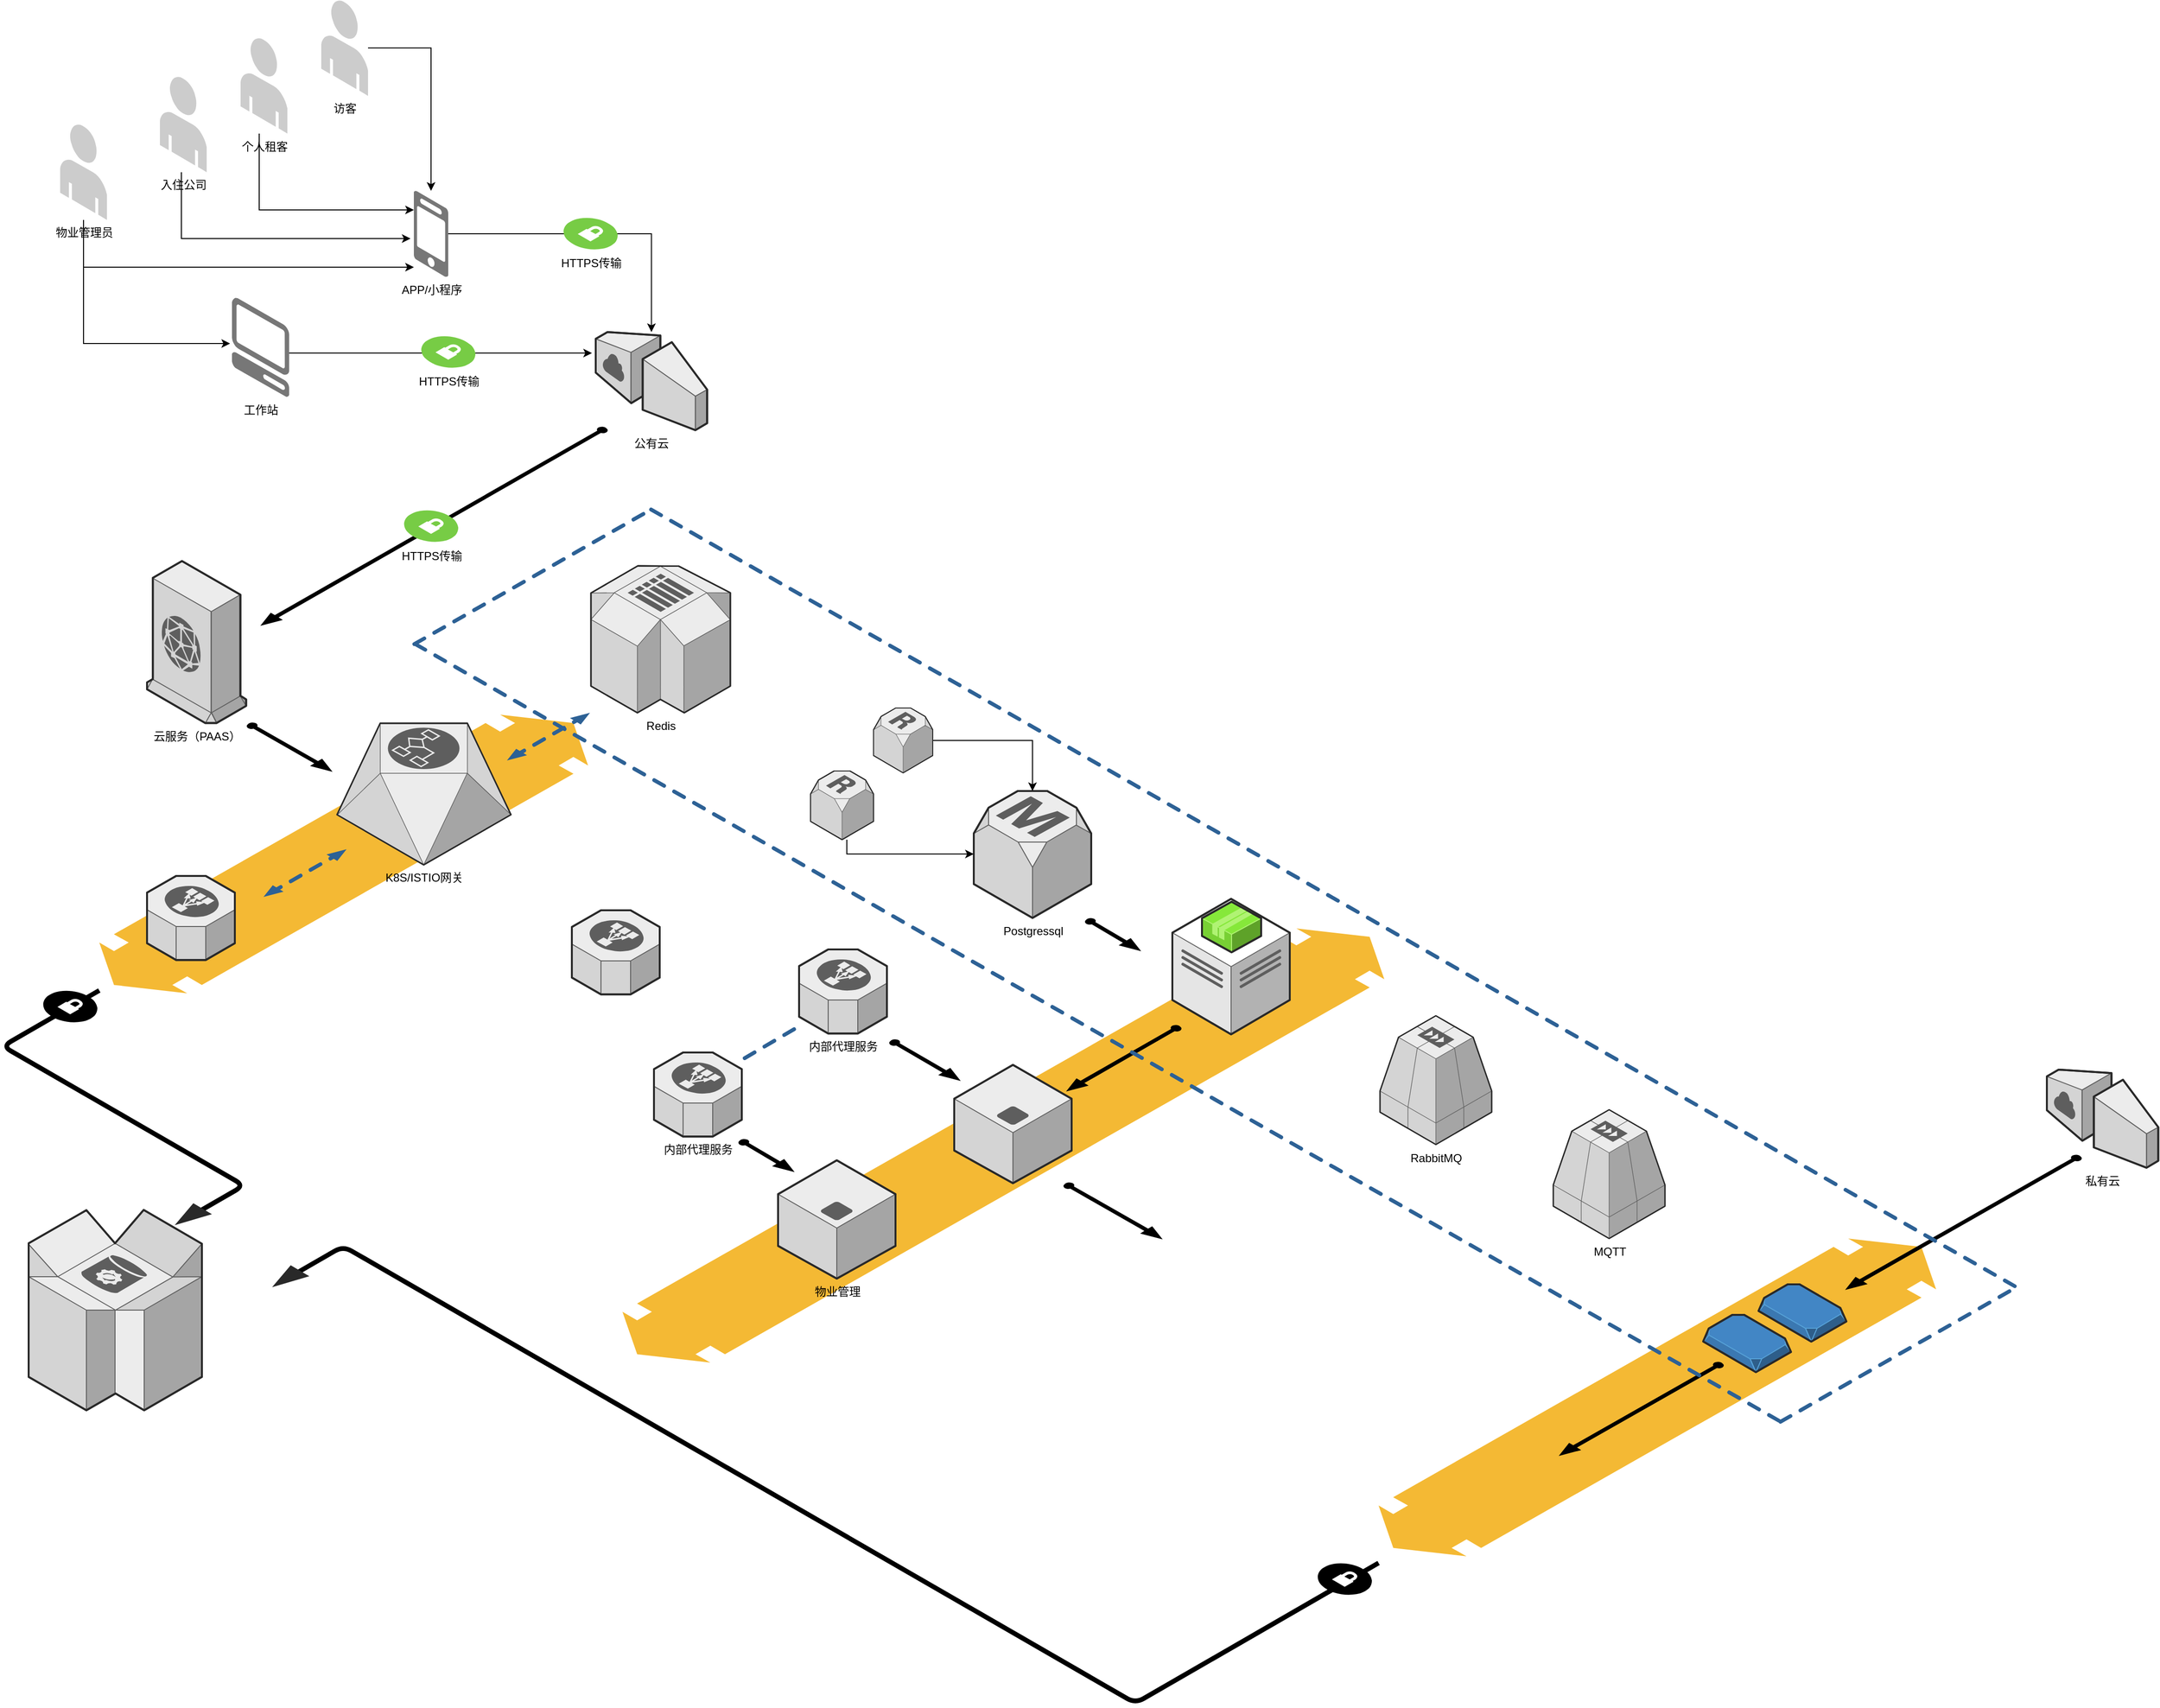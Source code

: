 <mxfile version="10.8.0" type="github"><diagram name="Page-1" id="aaaa8250-4180-3840-79b5-4cada1eebb92"><mxGraphModel dx="1471" dy="643" grid="1" gridSize="10" guides="1" tooltips="1" connect="1" arrows="1" fold="1" page="1" pageScale="1" pageWidth="850" pageHeight="1100" background="#ffffff" math="0" shadow="0"><root><mxCell id="0"/><mxCell id="1" parent="0"/><mxCell id="d5ac148becb70bc-7" value="" style="verticalLabelPosition=bottom;html=1;verticalAlign=top;strokeWidth=1;dashed=0;shape=mxgraph.aws3d.flatDoubleEdge;fillColor=#000000;aspect=fixed;rounded=1;shadow=0;comic=0;fontFamily=Verdana;fontSize=12;fontColor=#000000;flipV=1;" parent="1" vertex="1"><mxGeometry x="1602" y="1328" width="584" height="333" as="geometry"/></mxCell><mxCell id="1a8abee3a6cfdf20-38" value="" style="verticalLabelPosition=bottom;html=1;verticalAlign=top;strokeWidth=1;dashed=0;shape=mxgraph.aws3d.flatDoubleEdge;fillColor=#000000;aspect=fixed;rounded=1;shadow=0;comic=0;fontFamily=Verdana;fontSize=12;fontColor=#000000;flipV=1;" parent="1" vertex="1"><mxGeometry x="810" y="1003" width="798" height="455" as="geometry"/></mxCell><mxCell id="1a8abee3a6cfdf20-28" value="" style="verticalLabelPosition=bottom;html=1;verticalAlign=top;strokeWidth=1;dashed=0;shape=mxgraph.aws3d.flatDoubleEdge;fillColor=#000000;aspect=fixed;rounded=1;shadow=0;comic=0;fontFamily=Verdana;fontSize=12;fontColor=#000000;flipV=1;" parent="1" vertex="1"><mxGeometry x="262" y="779" width="512" height="292" as="geometry"/></mxCell><mxCell id="1a8abee3a6cfdf20-3" value="" style="edgeStyle=isometricEdgeStyle;endArrow=none;html=1;labelBackgroundColor=none;strokeColor=#000000;strokeWidth=5;fontFamily=Verdana;fontSize=12;fontColor=#000000;" parent="1" edge="1"><mxGeometry width="50" height="100" relative="1" as="geometry"><mxPoint x="352" y="1308" as="sourcePoint"/><mxPoint x="262" y="1068" as="targetPoint"/><Array as="points"><mxPoint x="302" y="1208"/></Array></mxGeometry></mxCell><mxCell id="1a8abee3a6cfdf20-4" value="" style="verticalLabelPosition=bottom;html=1;verticalAlign=top;strokeWidth=1;dashed=0;shape=mxgraph.aws3d.dynamoDb;fillColor=#ECECEC;strokeColor=#5E5E5E;aspect=fixed;rounded=1;shadow=0;comic=0;fontSize=12;fontColor=#000000;" parent="1" vertex="1"><mxGeometry x="188" y="1298" width="181.5" height="210" as="geometry"/></mxCell><mxCell id="1a8abee3a6cfdf20-6" value="" style="verticalLabelPosition=bottom;html=1;verticalAlign=top;strokeWidth=1;dashed=0;shape=mxgraph.aws3d.elasticLoadBalancing;fillColor=#ECECEC;strokeColor=#5E5E5E;aspect=fixed;rounded=1;shadow=0;comic=0;fontSize=12;fontColor=#000000;" parent="1" vertex="1"><mxGeometry x="312" y="948" width="92" height="88.17" as="geometry"/></mxCell><mxCell id="1a8abee3a6cfdf20-7" value="K8S/ISTIO网关&lt;br&gt;" style="verticalLabelPosition=bottom;html=1;verticalAlign=top;strokeWidth=1;dashed=0;shape=mxgraph.aws3d.workflowService;fillColor=#ECECEC;strokeColor=#5E5E5E;aspect=fixed;rounded=1;shadow=0;comic=0;fontSize=12;fontColor=#000000;" parent="1" vertex="1"><mxGeometry x="511" y="788" width="182.2" height="148.4" as="geometry"/></mxCell><mxCell id="1a8abee3a6cfdf20-8" value="云服务（PAAS）" style="verticalLabelPosition=bottom;html=1;verticalAlign=top;strokeWidth=1;dashed=0;shape=mxgraph.aws3d.cloudfront;fillColor=#ECECEC;strokeColor=#5E5E5E;aspect=fixed;rounded=1;shadow=0;comic=0;fontSize=12;fontColor=#000000;" parent="1" vertex="1"><mxGeometry x="312" y="618" width="103.8" height="169.8" as="geometry"/></mxCell><mxCell id="1a8abee3a6cfdf20-9" value="公有云" style="verticalLabelPosition=bottom;html=1;verticalAlign=top;strokeWidth=1;dashed=0;shape=mxgraph.aws3d.internetGateway;fillColor=#ECECEC;strokeColor=#5E5E5E;aspect=fixed;rounded=1;shadow=0;comic=0;fontSize=12;fontColor=#000000;flipH=1;flipV=0;" parent="1" vertex="1"><mxGeometry x="782" y="378" width="116.7" height="102.8" as="geometry"/></mxCell><mxCell id="1a8abee3a6cfdf20-11" value="私有云" style="verticalLabelPosition=bottom;html=1;verticalAlign=top;strokeWidth=1;dashed=0;shape=mxgraph.aws3d.internetGateway;fillColor=#ECECEC;strokeColor=#5E5E5E;aspect=fixed;rounded=1;shadow=0;comic=0;fontSize=12;fontColor=#000000;flipH=1;flipV=0;" parent="1" vertex="1"><mxGeometry x="2302" y="1151" width="116.7" height="102.8" as="geometry"/></mxCell><mxCell id="1a8abee3a6cfdf20-13" value="Redis" style="verticalLabelPosition=bottom;html=1;verticalAlign=top;strokeWidth=1;dashed=0;shape=mxgraph.aws3d.simpleDb2;fillColor=#ECECEC;strokeColor=#5E5E5E;aspect=fixed;rounded=1;shadow=0;comic=0;fontSize=12;fontColor=#000000;" parent="1" vertex="1"><mxGeometry x="777" y="623" width="146" height="154" as="geometry"/></mxCell><mxCell id="1a8abee3a6cfdf20-14" value="" style="verticalLabelPosition=bottom;html=1;verticalAlign=top;strokeWidth=1;dashed=0;shape=mxgraph.aws3d.snapshot;fillColor=#4286c5;strokeColor=#57A2D8;aspect=fixed;rounded=1;shadow=0;comic=0;fontSize=12;fontColor=#000000;" parent="1" vertex="1"><mxGeometry x="2000" y="1376" width="92" height="60" as="geometry"/></mxCell><mxCell id="1a8abee3a6cfdf20-15" value="物业管理" style="verticalLabelPosition=bottom;html=1;verticalAlign=top;strokeWidth=1;dashed=0;shape=mxgraph.aws3d.application_server;fillColor=#ECECEC;strokeColor=#5E5E5E;aspect=fixed;rounded=1;shadow=0;comic=0;fontSize=12;fontColor=#000000;" parent="1" vertex="1"><mxGeometry x="973" y="1246" width="123" height="124" as="geometry"/></mxCell><mxCell id="1a8abee3a6cfdf20-17" value="" style="verticalLabelPosition=bottom;html=1;verticalAlign=top;strokeWidth=1;dashed=0;shape=mxgraph.aws3d.application_server;fillColor=#ECECEC;strokeColor=#5E5E5E;aspect=fixed;rounded=1;shadow=0;comic=0;fontSize=12;fontColor=#000000;" parent="1" vertex="1"><mxGeometry x="1157.5" y="1146" width="123" height="124" as="geometry"/></mxCell><mxCell id="1a8abee3a6cfdf20-22" value="" style="verticalLabelPosition=bottom;html=1;verticalAlign=top;strokeWidth=1;dashed=0;shape=mxgraph.aws3d.dataCenter;fillColor=#ffffff;strokeColor=#5E5E5E;aspect=fixed;rounded=1;shadow=0;comic=0;fontSize=12;fontColor=#000000;" parent="1" vertex="1"><mxGeometry x="1386" y="972" width="123" height="142" as="geometry"/></mxCell><mxCell id="1a8abee3a6cfdf20-23" value="" style="verticalLabelPosition=bottom;html=1;verticalAlign=top;strokeWidth=1;dashed=0;shape=mxgraph.aws3d.application2;fillColor=#86E83A;strokeColor=#B0F373;aspect=fixed;rounded=1;shadow=0;comic=0;fontSize=12;fontColor=#000000;" parent="1" vertex="1"><mxGeometry x="1417" y="975" width="62" height="53" as="geometry"/></mxCell><mxCell id="1a8abee3a6cfdf20-25" value="" style="verticalLabelPosition=bottom;html=1;verticalAlign=top;strokeWidth=1;dashed=0;shape=mxgraph.aws3d.arrowhead;aspect=fixed;rounded=1;shadow=0;comic=0;fillColor=none;fontFamily=Verdana;fontSize=12;fontColor=#000000;flipV=1;" parent="1" vertex="1"><mxGeometry x="341" y="1291" width="39" height="23" as="geometry"/></mxCell><mxCell id="1a8abee3a6cfdf20-1" value="" style="verticalLabelPosition=bottom;html=1;verticalAlign=top;strokeWidth=1;dashed=0;shape=mxgraph.aws3d.secureConnection;fillColor=#000000;strokeColor=#ffffff;aspect=fixed;rounded=1;shadow=0;comic=0;fontSize=12;fontColor=#000000;" parent="1" vertex="1"><mxGeometry x="203" y="1068" width="57.0" height="34" as="geometry"/></mxCell><mxCell id="1a8abee3a6cfdf20-29" value="" style="verticalLabelPosition=bottom;html=1;verticalAlign=top;strokeWidth=1;dashed=0;shape=mxgraph.aws3d.dashedEdgeDouble;fillColor=#000000;aspect=fixed;rounded=1;shadow=0;comic=0;fontFamily=Verdana;fontSize=12;fontColor=#000000;flipV=1;" parent="1" vertex="1"><mxGeometry x="434" y="920" width="87" height="50" as="geometry"/></mxCell><mxCell id="1a8abee3a6cfdf20-30" value="" style="verticalLabelPosition=bottom;html=1;verticalAlign=top;strokeWidth=1;dashed=0;shape=mxgraph.aws3d.dashedEdgeDouble;fillColor=#000000;aspect=fixed;rounded=1;shadow=0;comic=0;fontFamily=Verdana;fontSize=12;fontColor=#000000;flipV=1;" parent="1" vertex="1"><mxGeometry x="689" y="777" width="87" height="50" as="geometry"/></mxCell><mxCell id="1a8abee3a6cfdf20-33" value="" style="verticalLabelPosition=bottom;html=1;verticalAlign=top;strokeWidth=1;dashed=0;shape=mxgraph.aws3d.arrowSE;fillColor=#000000;aspect=fixed;rounded=1;shadow=0;comic=0;fontFamily=Verdana;fontSize=12;fontColor=#000000;" parent="1" vertex="1"><mxGeometry x="417" y="788" width="88" height="50" as="geometry"/></mxCell><mxCell id="1a8abee3a6cfdf20-34" value="" style="verticalLabelPosition=bottom;html=1;verticalAlign=top;strokeWidth=1;dashed=0;shape=mxgraph.aws3d.arrowSW;fillColor=#000000;aspect=fixed;rounded=1;shadow=0;comic=0;fontFamily=Verdana;fontSize=12;fontColor=#000000;" parent="1" vertex="1"><mxGeometry x="432" y="478" width="362" height="207" as="geometry"/></mxCell><mxCell id="1a8abee3a6cfdf20-35" value="" style="verticalLabelPosition=bottom;html=1;verticalAlign=top;strokeWidth=1;dashed=0;shape=mxgraph.aws3d.arrowSE;fillColor=#000000;aspect=fixed;rounded=1;shadow=0;comic=0;fontFamily=Verdana;fontSize=12;fontColor=#000000;" parent="1" vertex="1"><mxGeometry x="1295" y="993" width="57" height="33" as="geometry"/></mxCell><mxCell id="1a8abee3a6cfdf20-37" value="" style="verticalLabelPosition=bottom;html=1;verticalAlign=top;strokeWidth=1;dashed=0;shape=mxgraph.aws3d.arrowSW;fillColor=#000000;aspect=fixed;rounded=1;shadow=0;comic=0;fontFamily=Verdana;fontSize=12;fontColor=#000000;" parent="1" vertex="1"><mxGeometry x="1276" y="1105" width="119" height="68" as="geometry"/></mxCell><mxCell id="1a8abee3a6cfdf20-39" value="" style="verticalLabelPosition=bottom;html=1;verticalAlign=top;strokeWidth=1;dashed=0;shape=mxgraph.aws3d.arrowSE;fillColor=#000000;aspect=fixed;rounded=1;shadow=0;comic=0;fontFamily=Verdana;fontSize=12;fontColor=#000000;" parent="1" vertex="1"><mxGeometry x="1272.5" y="1270" width="102" height="58" as="geometry"/></mxCell><mxCell id="d5ac148becb70bc-2" value="" style="verticalLabelPosition=bottom;html=1;verticalAlign=top;strokeWidth=1;dashed=0;shape=mxgraph.aws3d.snapshot;fillColor=#4286c5;strokeColor=#57A2D8;aspect=fixed;rounded=1;shadow=0;comic=0;fontFamily=Verdana;fontSize=12;fontColor=#000000;" parent="1" vertex="1"><mxGeometry x="1942" y="1408" width="92" height="60" as="geometry"/></mxCell><mxCell id="d5ac148becb70bc-4" value="" style="verticalLabelPosition=bottom;html=1;verticalAlign=top;strokeWidth=1;dashed=0;shape=mxgraph.aws3d.arrowSW;fillColor=#000000;aspect=fixed;rounded=1;shadow=0;comic=0;fontFamily=Verdana;fontSize=12;fontColor=#000000;" parent="1" vertex="1"><mxGeometry x="1792" y="1458" width="171" height="97" as="geometry"/></mxCell><mxCell id="d5ac148becb70bc-6" value="" style="verticalLabelPosition=bottom;html=1;verticalAlign=top;strokeWidth=1;dashed=0;shape=mxgraph.aws3d.arrowSW;fillColor=#000000;aspect=fixed;rounded=1;shadow=0;comic=0;fontFamily=Verdana;fontSize=12;fontColor=#000000;" parent="1" vertex="1"><mxGeometry x="2092" y="1241" width="246" height="140" as="geometry"/></mxCell><mxCell id="d5ac148becb70bc-8" value="" style="verticalLabelPosition=bottom;html=1;verticalAlign=top;strokeWidth=1;dashed=0;shape=mxgraph.aws3d.dashedArrowlessEdge;fillColor=#000000;aspect=fixed;rounded=1;shadow=0;comic=0;fontFamily=Verdana;fontSize=12;fontColor=#000000;" parent="1" vertex="1"><mxGeometry x="840" y="564" width="1432" height="816" as="geometry"/></mxCell><mxCell id="d5ac148becb70bc-9" value="" style="verticalLabelPosition=bottom;html=1;verticalAlign=top;strokeWidth=1;dashed=0;shape=mxgraph.aws3d.dashedArrowlessEdge;fillColor=#000000;aspect=fixed;rounded=1;shadow=0;comic=0;fontFamily=Verdana;fontSize=12;fontColor=#000000;" parent="1" vertex="1"><mxGeometry x="593" y="705" width="1432" height="816" as="geometry"/></mxCell><mxCell id="d5ac148becb70bc-10" value="" style="verticalLabelPosition=bottom;html=1;verticalAlign=top;strokeWidth=1;dashed=0;shape=mxgraph.aws3d.dashedArrowlessEdge;fillColor=#000000;aspect=fixed;rounded=1;shadow=0;comic=0;fontFamily=Verdana;fontSize=12;fontColor=#000000;flipV=1;" parent="1" vertex="1"><mxGeometry x="592" y="564" width="248" height="141" as="geometry"/></mxCell><mxCell id="d5ac148becb70bc-12" value="" style="verticalLabelPosition=bottom;html=1;verticalAlign=top;strokeWidth=1;dashed=0;shape=mxgraph.aws3d.dashedArrowlessEdge;fillColor=#000000;aspect=fixed;rounded=1;shadow=0;comic=0;fontFamily=Verdana;fontSize=12;fontColor=#000000;flipV=1;" parent="1" vertex="1"><mxGeometry x="2023" y="1378" width="249" height="142" as="geometry"/></mxCell><mxCell id="d5ac148becb70bc-14" value="" style="edgeStyle=isometricEdgeStyle;endArrow=none;html=1;labelBackgroundColor=none;strokeColor=#000000;strokeWidth=5;fontFamily=Verdana;fontSize=12;fontColor=#000000;" parent="1" edge="1"><mxGeometry width="50" height="100" relative="1" as="geometry"><mxPoint x="462" y="1368" as="sourcePoint"/><mxPoint x="1602" y="1668" as="targetPoint"/><Array as="points"><mxPoint x="902" y="1558"/></Array></mxGeometry></mxCell><mxCell id="d5ac148becb70bc-15" value="" style="verticalLabelPosition=bottom;html=1;verticalAlign=top;strokeWidth=1;dashed=0;shape=mxgraph.aws3d.arrowhead;aspect=fixed;rounded=1;shadow=0;comic=0;fillColor=none;fontFamily=Verdana;fontSize=12;fontColor=#000000;flipV=1;" parent="1" vertex="1"><mxGeometry x="443" y="1356" width="39" height="23" as="geometry"/></mxCell><mxCell id="d5ac148becb70bc-16" value="" style="verticalLabelPosition=bottom;html=1;verticalAlign=top;strokeWidth=1;dashed=0;shape=mxgraph.aws3d.secureConnection;fillColor=#000000;strokeColor=#ffffff;aspect=fixed;rounded=1;shadow=0;comic=0;fontSize=12;fontColor=#000000;" parent="1" vertex="1"><mxGeometry x="1538" y="1668" width="57.0" height="34" as="geometry"/></mxCell><mxCell id="AY9RnB7ZYPb5j6lJS6Uq-2" value="HTTPS传输" style="verticalLabelPosition=bottom;html=1;verticalAlign=top;strokeWidth=1;align=center;outlineConnect=0;dashed=0;outlineConnect=0;shape=mxgraph.aws3d.secureConnection;fillColor=#77CC45;strokeColor=#ffffff;aspect=fixed;" vertex="1" parent="1"><mxGeometry x="581" y="564.5" width="57.0" height="34" as="geometry"/></mxCell><mxCell id="AY9RnB7ZYPb5j6lJS6Uq-39" style="edgeStyle=orthogonalEdgeStyle;rounded=0;orthogonalLoop=1;jettySize=auto;html=1;entryX=1.034;entryY=0.214;entryDx=0;entryDy=0;entryPerimeter=0;" edge="1" parent="1" source="AY9RnB7ZYPb5j6lJS6Uq-67" target="1a8abee3a6cfdf20-9"><mxGeometry relative="1" as="geometry"><Array as="points"><mxPoint x="460" y="400"/><mxPoint x="460" y="400"/></Array></mxGeometry></mxCell><mxCell id="AY9RnB7ZYPb5j6lJS6Uq-3" value="工作站" style="verticalLabelPosition=bottom;html=1;verticalAlign=top;strokeWidth=1;align=center;outlineConnect=0;dashed=0;outlineConnect=0;shape=mxgraph.aws3d.client;aspect=fixed;strokeColor=none;fillColor=#777777;" vertex="1" parent="1"><mxGeometry x="401" y="342" width="60" height="104" as="geometry"/></mxCell><mxCell id="AY9RnB7ZYPb5j6lJS6Uq-38" style="edgeStyle=orthogonalEdgeStyle;rounded=0;orthogonalLoop=1;jettySize=auto;html=1;" edge="1" parent="1" source="AY9RnB7ZYPb5j6lJS6Uq-4" target="1a8abee3a6cfdf20-9"><mxGeometry relative="1" as="geometry"/></mxCell><mxCell id="AY9RnB7ZYPb5j6lJS6Uq-4" value="&lt;span&gt;APP/小程序&lt;/span&gt;" style="verticalLabelPosition=bottom;html=1;verticalAlign=top;strokeWidth=1;align=center;outlineConnect=0;dashed=0;outlineConnect=0;shape=mxgraph.aws3d.mobile_worker;aspect=fixed;strokeColor=none;fillColor=#777777;" vertex="1" parent="1"><mxGeometry x="591.5" y="230" width="36" height="90" as="geometry"/></mxCell><mxCell id="AY9RnB7ZYPb5j6lJS6Uq-30" style="edgeStyle=orthogonalEdgeStyle;rounded=0;orthogonalLoop=1;jettySize=auto;html=1;" edge="1" parent="1"><mxGeometry relative="1" as="geometry"><mxPoint x="588" y="280" as="targetPoint"/><mxPoint x="348" y="210.46" as="sourcePoint"/><Array as="points"><mxPoint x="348.5" y="280"/><mxPoint x="587.5" y="280"/></Array></mxGeometry></mxCell><mxCell id="AY9RnB7ZYPb5j6lJS6Uq-12" value="入住公司" style="verticalLabelPosition=bottom;html=1;verticalAlign=top;strokeWidth=1;align=center;outlineConnect=0;dashed=0;outlineConnect=0;shape=mxgraph.aws3d.end_user;strokeColor=none;fillColor=#CCCCCC;aspect=fixed;" vertex="1" parent="1"><mxGeometry x="325.5" y="110" width="49" height="100.46" as="geometry"/></mxCell><mxCell id="AY9RnB7ZYPb5j6lJS6Uq-25" style="edgeStyle=orthogonalEdgeStyle;rounded=0;orthogonalLoop=1;jettySize=auto;html=1;" edge="1" parent="1" source="AY9RnB7ZYPb5j6lJS6Uq-13" target="AY9RnB7ZYPb5j6lJS6Uq-4"><mxGeometry relative="1" as="geometry"/></mxCell><mxCell id="AY9RnB7ZYPb5j6lJS6Uq-13" value="访客" style="verticalLabelPosition=bottom;html=1;verticalAlign=top;strokeWidth=1;align=center;outlineConnect=0;dashed=0;outlineConnect=0;shape=mxgraph.aws3d.end_user;strokeColor=none;fillColor=#CCCCCC;aspect=fixed;" vertex="1" parent="1"><mxGeometry x="494.5" y="30" width="49" height="100.46" as="geometry"/></mxCell><mxCell id="AY9RnB7ZYPb5j6lJS6Uq-32" style="edgeStyle=orthogonalEdgeStyle;rounded=0;orthogonalLoop=1;jettySize=auto;html=1;" edge="1" parent="1" source="AY9RnB7ZYPb5j6lJS6Uq-14" target="AY9RnB7ZYPb5j6lJS6Uq-4"><mxGeometry relative="1" as="geometry"><Array as="points"><mxPoint x="245.5" y="310"/></Array></mxGeometry></mxCell><mxCell id="AY9RnB7ZYPb5j6lJS6Uq-33" style="edgeStyle=orthogonalEdgeStyle;rounded=0;orthogonalLoop=1;jettySize=auto;html=1;" edge="1" parent="1" source="AY9RnB7ZYPb5j6lJS6Uq-14"><mxGeometry relative="1" as="geometry"><mxPoint x="399" y="390" as="targetPoint"/><Array as="points"><mxPoint x="245.5" y="390"/></Array></mxGeometry></mxCell><mxCell id="AY9RnB7ZYPb5j6lJS6Uq-14" value="物业管理员" style="verticalLabelPosition=bottom;html=1;verticalAlign=top;strokeWidth=1;align=center;outlineConnect=0;dashed=0;outlineConnect=0;shape=mxgraph.aws3d.end_user;strokeColor=none;fillColor=#CCCCCC;aspect=fixed;" vertex="1" parent="1"><mxGeometry x="221" y="160" width="49" height="100.46" as="geometry"/></mxCell><mxCell id="AY9RnB7ZYPb5j6lJS6Uq-34" style="edgeStyle=orthogonalEdgeStyle;rounded=0;orthogonalLoop=1;jettySize=auto;html=1;" edge="1" parent="1" source="AY9RnB7ZYPb5j6lJS6Uq-24" target="AY9RnB7ZYPb5j6lJS6Uq-4"><mxGeometry relative="1" as="geometry"><Array as="points"><mxPoint x="429.5" y="250"/></Array></mxGeometry></mxCell><mxCell id="AY9RnB7ZYPb5j6lJS6Uq-24" value="个人租客" style="verticalLabelPosition=bottom;html=1;verticalAlign=top;strokeWidth=1;align=center;outlineConnect=0;dashed=0;outlineConnect=0;shape=mxgraph.aws3d.end_user;strokeColor=none;fillColor=#CCCCCC;aspect=fixed;" vertex="1" parent="1"><mxGeometry x="410" y="69.5" width="49" height="100.46" as="geometry"/></mxCell><mxCell id="AY9RnB7ZYPb5j6lJS6Uq-45" value="Postgressql" style="verticalLabelPosition=bottom;html=1;verticalAlign=top;strokeWidth=1;align=center;outlineConnect=0;dashed=0;outlineConnect=0;shape=mxgraph.aws3d.rdsMaster;fillColor=#ECECEC;strokeColor=#5E5E5E;aspect=fixed;" vertex="1" parent="1"><mxGeometry x="1178" y="859" width="123" height="133" as="geometry"/></mxCell><mxCell id="AY9RnB7ZYPb5j6lJS6Uq-47" style="edgeStyle=orthogonalEdgeStyle;rounded=0;orthogonalLoop=1;jettySize=auto;html=1;" edge="1" parent="1" source="AY9RnB7ZYPb5j6lJS6Uq-46" target="AY9RnB7ZYPb5j6lJS6Uq-45"><mxGeometry relative="1" as="geometry"><Array as="points"><mxPoint x="1045" y="925"/></Array></mxGeometry></mxCell><mxCell id="AY9RnB7ZYPb5j6lJS6Uq-46" value="" style="verticalLabelPosition=bottom;html=1;verticalAlign=top;strokeWidth=1;align=center;outlineConnect=0;dashed=0;outlineConnect=0;shape=mxgraph.aws3d.rdsSlave;fillColor=#ECECEC;strokeColor=#5E5E5E;aspect=fixed;" vertex="1" parent="1"><mxGeometry x="1007" y="838" width="66" height="72" as="geometry"/></mxCell><mxCell id="AY9RnB7ZYPb5j6lJS6Uq-51" style="edgeStyle=orthogonalEdgeStyle;rounded=0;orthogonalLoop=1;jettySize=auto;html=1;" edge="1" parent="1" source="AY9RnB7ZYPb5j6lJS6Uq-49" target="AY9RnB7ZYPb5j6lJS6Uq-45"><mxGeometry relative="1" as="geometry"/></mxCell><mxCell id="AY9RnB7ZYPb5j6lJS6Uq-49" value="" style="verticalLabelPosition=bottom;html=1;verticalAlign=top;strokeWidth=1;align=center;outlineConnect=0;dashed=0;outlineConnect=0;shape=mxgraph.aws3d.rdsSlave;fillColor=#ECECEC;strokeColor=#5E5E5E;aspect=fixed;" vertex="1" parent="1"><mxGeometry x="1073" y="772" width="62" height="68" as="geometry"/></mxCell><mxCell id="AY9RnB7ZYPb5j6lJS6Uq-61" value="内部代理服务" style="verticalLabelPosition=bottom;html=1;verticalAlign=top;strokeWidth=1;align=center;outlineConnect=0;dashed=0;outlineConnect=0;shape=mxgraph.aws3d.elasticLoadBalancing;fillColor=#ECECEC;strokeColor=#5E5E5E;aspect=fixed;" vertex="1" parent="1"><mxGeometry x="995" y="1025" width="92" height="88.17" as="geometry"/></mxCell><mxCell id="AY9RnB7ZYPb5j6lJS6Uq-62" value="RabbitMQ" style="verticalLabelPosition=bottom;html=1;verticalAlign=top;strokeWidth=1;align=center;outlineConnect=0;dashed=0;outlineConnect=0;shape=mxgraph.aws3d.sqs;fillColor=#ECECEC;strokeColor=#5E5E5E;aspect=fixed;" vertex="1" parent="1"><mxGeometry x="1603.5" y="1094.5" width="117" height="135" as="geometry"/></mxCell><mxCell id="AY9RnB7ZYPb5j6lJS6Uq-63" value="MQTT" style="verticalLabelPosition=bottom;html=1;verticalAlign=top;strokeWidth=1;align=center;outlineConnect=0;dashed=0;outlineConnect=0;shape=mxgraph.aws3d.sqs;fillColor=#ECECEC;strokeColor=#5E5E5E;aspect=fixed;" vertex="1" parent="1"><mxGeometry x="1785" y="1193" width="117" height="135" as="geometry"/></mxCell><mxCell id="AY9RnB7ZYPb5j6lJS6Uq-67" value="HTTPS传输" style="verticalLabelPosition=bottom;html=1;verticalAlign=top;strokeWidth=1;align=center;outlineConnect=0;dashed=0;outlineConnect=0;shape=mxgraph.aws3d.secureConnection;fillColor=#77CC45;strokeColor=#ffffff;aspect=fixed;" vertex="1" parent="1"><mxGeometry x="599" y="382" width="57.0" height="34" as="geometry"/></mxCell><mxCell id="AY9RnB7ZYPb5j6lJS6Uq-73" value="HTTPS传输" style="verticalLabelPosition=bottom;html=1;verticalAlign=top;strokeWidth=1;align=center;outlineConnect=0;dashed=0;outlineConnect=0;shape=mxgraph.aws3d.secureConnection;fillColor=#77CC45;strokeColor=#ffffff;aspect=fixed;" vertex="1" parent="1"><mxGeometry x="748" y="258" width="57.0" height="34" as="geometry"/></mxCell><mxCell id="AY9RnB7ZYPb5j6lJS6Uq-75" value="内部代理服务" style="verticalLabelPosition=bottom;html=1;verticalAlign=top;strokeWidth=1;align=center;outlineConnect=0;dashed=0;outlineConnect=0;shape=mxgraph.aws3d.elasticLoadBalancing;fillColor=#ECECEC;strokeColor=#5E5E5E;aspect=fixed;" vertex="1" parent="1"><mxGeometry x="843" y="1133" width="92" height="88.17" as="geometry"/></mxCell><mxCell id="AY9RnB7ZYPb5j6lJS6Uq-76" value="" style="verticalLabelPosition=bottom;html=1;verticalAlign=top;strokeWidth=1;dashed=0;shape=mxgraph.aws3d.arrowSE;fillColor=#000000;aspect=fixed;rounded=1;shadow=0;comic=0;fontFamily=Verdana;fontSize=12;fontColor=#000000;" vertex="1" parent="1"><mxGeometry x="932" y="1224.5" width="57" height="33" as="geometry"/></mxCell><mxCell id="AY9RnB7ZYPb5j6lJS6Uq-77" value="" style="verticalLabelPosition=bottom;html=1;verticalAlign=top;strokeWidth=1;dashed=0;shape=mxgraph.aws3d.arrowSE;fillColor=#000000;aspect=fixed;rounded=1;shadow=0;comic=0;fontFamily=Verdana;fontSize=12;fontColor=#000000;" vertex="1" parent="1"><mxGeometry x="1090" y="1120" width="73" height="42" as="geometry"/></mxCell><mxCell id="AY9RnB7ZYPb5j6lJS6Uq-81" value="" style="verticalLabelPosition=bottom;html=1;verticalAlign=top;strokeWidth=1;align=center;outlineConnect=0;dashed=0;outlineConnect=0;shape=mxgraph.aws3d.dashedArrowlessEdge;fillColor=#000000;aspect=fixed;rotation=120;" vertex="1" parent="1"><mxGeometry x="932" y="1109" width="58" height="33" as="geometry"/></mxCell><mxCell id="AY9RnB7ZYPb5j6lJS6Uq-86" value="" style="verticalLabelPosition=bottom;html=1;verticalAlign=top;strokeWidth=1;align=center;outlineConnect=0;dashed=0;outlineConnect=0;shape=mxgraph.aws3d.elasticLoadBalancing;fillColor=#ECECEC;strokeColor=#5E5E5E;aspect=fixed;" vertex="1" parent="1"><mxGeometry x="757" y="984" width="92" height="88.17" as="geometry"/></mxCell></root></mxGraphModel></diagram></mxfile>